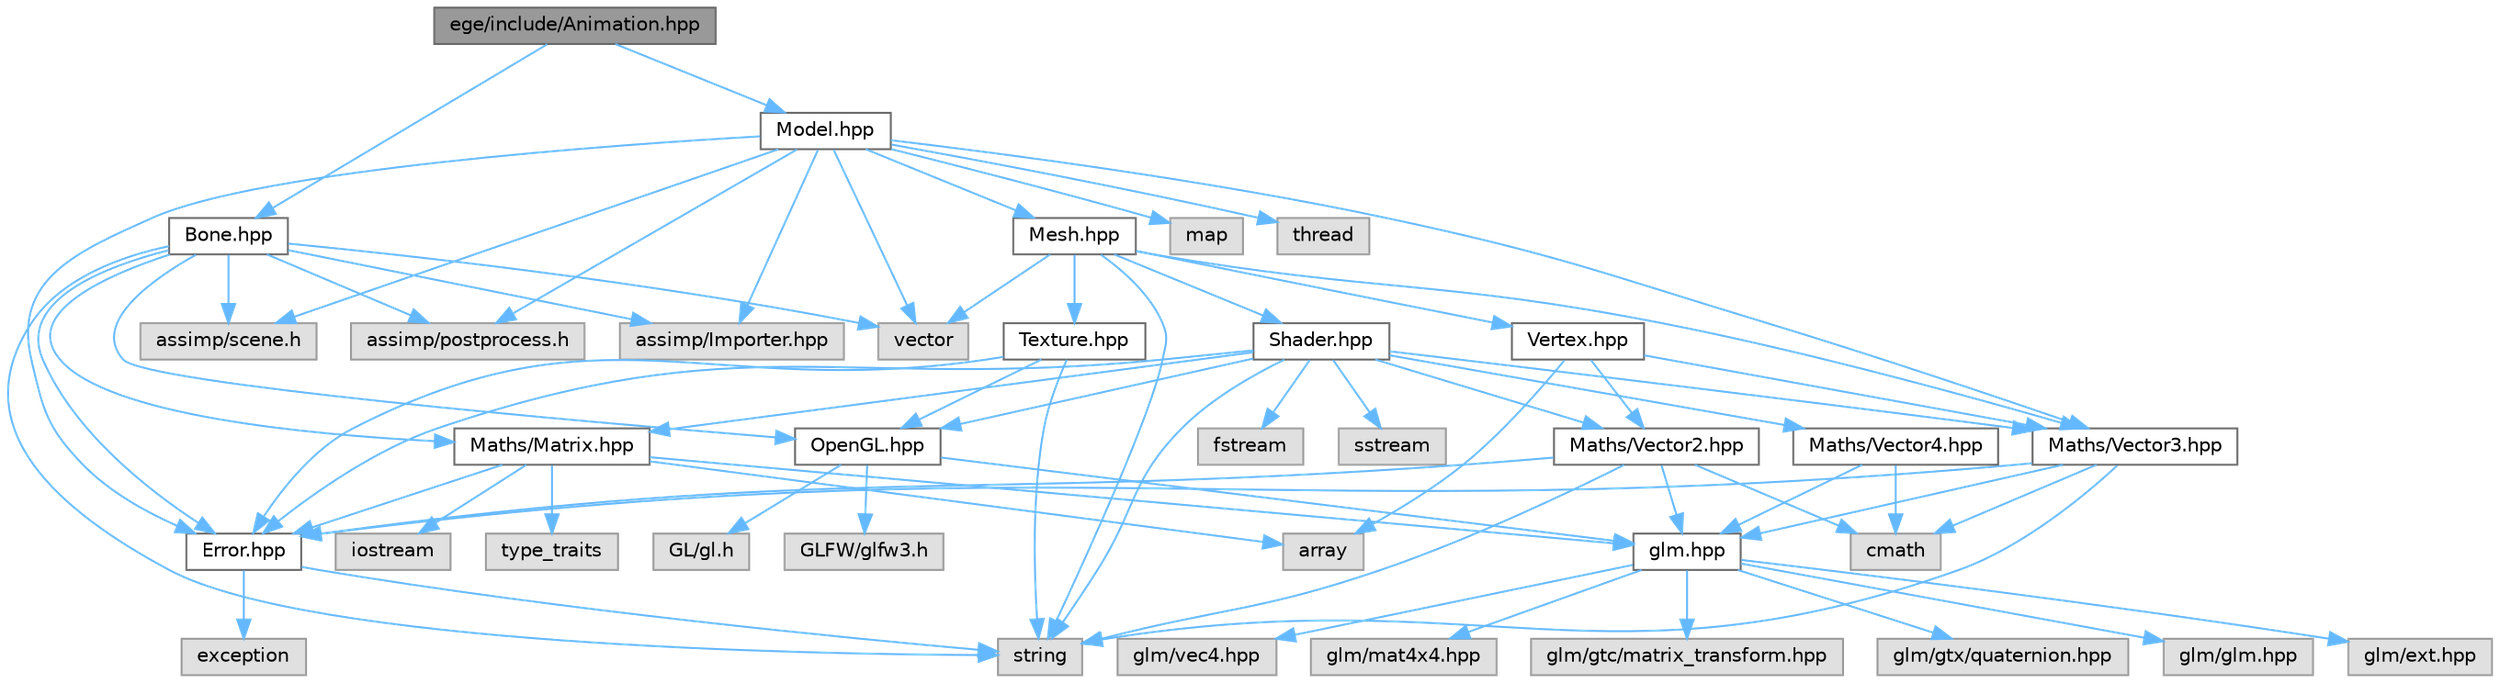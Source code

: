 digraph "ege/include/Animation.hpp"
{
 // LATEX_PDF_SIZE
  bgcolor="transparent";
  edge [fontname=Helvetica,fontsize=10,labelfontname=Helvetica,labelfontsize=10];
  node [fontname=Helvetica,fontsize=10,shape=box,height=0.2,width=0.4];
  Node1 [id="Node000001",label="ege/include/Animation.hpp",height=0.2,width=0.4,color="gray40", fillcolor="grey60", style="filled", fontcolor="black",tooltip=" "];
  Node1 -> Node2 [id="edge67_Node000001_Node000002",color="steelblue1",style="solid",tooltip=" "];
  Node2 [id="Node000002",label="Bone.hpp",height=0.2,width=0.4,color="grey40", fillcolor="white", style="filled",URL="$Bone_8hpp.html",tooltip=" "];
  Node2 -> Node3 [id="edge68_Node000002_Node000003",color="steelblue1",style="solid",tooltip=" "];
  Node3 [id="Node000003",label="Error.hpp",height=0.2,width=0.4,color="grey40", fillcolor="white", style="filled",URL="$Error_8hpp.html",tooltip="Defines the Error class for the ETIB Game Engine."];
  Node3 -> Node4 [id="edge69_Node000003_Node000004",color="steelblue1",style="solid",tooltip=" "];
  Node4 [id="Node000004",label="exception",height=0.2,width=0.4,color="grey60", fillcolor="#E0E0E0", style="filled",tooltip=" "];
  Node3 -> Node5 [id="edge70_Node000003_Node000005",color="steelblue1",style="solid",tooltip=" "];
  Node5 [id="Node000005",label="string",height=0.2,width=0.4,color="grey60", fillcolor="#E0E0E0", style="filled",tooltip=" "];
  Node2 -> Node6 [id="edge71_Node000002_Node000006",color="steelblue1",style="solid",tooltip=" "];
  Node6 [id="Node000006",label="OpenGL.hpp",height=0.2,width=0.4,color="grey40", fillcolor="white", style="filled",URL="$OpenGL_8hpp.html",tooltip=" "];
  Node6 -> Node7 [id="edge72_Node000006_Node000007",color="steelblue1",style="solid",tooltip=" "];
  Node7 [id="Node000007",label="glm.hpp",height=0.2,width=0.4,color="grey40", fillcolor="white", style="filled",URL="$glm_8hpp.html",tooltip=" "];
  Node7 -> Node8 [id="edge73_Node000007_Node000008",color="steelblue1",style="solid",tooltip=" "];
  Node8 [id="Node000008",label="glm/glm.hpp",height=0.2,width=0.4,color="grey60", fillcolor="#E0E0E0", style="filled",tooltip=" "];
  Node7 -> Node9 [id="edge74_Node000007_Node000009",color="steelblue1",style="solid",tooltip=" "];
  Node9 [id="Node000009",label="glm/ext.hpp",height=0.2,width=0.4,color="grey60", fillcolor="#E0E0E0", style="filled",tooltip=" "];
  Node7 -> Node10 [id="edge75_Node000007_Node000010",color="steelblue1",style="solid",tooltip=" "];
  Node10 [id="Node000010",label="glm/vec4.hpp",height=0.2,width=0.4,color="grey60", fillcolor="#E0E0E0", style="filled",tooltip=" "];
  Node7 -> Node11 [id="edge76_Node000007_Node000011",color="steelblue1",style="solid",tooltip=" "];
  Node11 [id="Node000011",label="glm/mat4x4.hpp",height=0.2,width=0.4,color="grey60", fillcolor="#E0E0E0", style="filled",tooltip=" "];
  Node7 -> Node12 [id="edge77_Node000007_Node000012",color="steelblue1",style="solid",tooltip=" "];
  Node12 [id="Node000012",label="glm/gtc/matrix_transform.hpp",height=0.2,width=0.4,color="grey60", fillcolor="#E0E0E0", style="filled",tooltip=" "];
  Node7 -> Node13 [id="edge78_Node000007_Node000013",color="steelblue1",style="solid",tooltip=" "];
  Node13 [id="Node000013",label="glm/gtx/quaternion.hpp",height=0.2,width=0.4,color="grey60", fillcolor="#E0E0E0", style="filled",tooltip=" "];
  Node6 -> Node14 [id="edge79_Node000006_Node000014",color="steelblue1",style="solid",tooltip=" "];
  Node14 [id="Node000014",label="GL/gl.h",height=0.2,width=0.4,color="grey60", fillcolor="#E0E0E0", style="filled",tooltip=" "];
  Node6 -> Node15 [id="edge80_Node000006_Node000015",color="steelblue1",style="solid",tooltip=" "];
  Node15 [id="Node000015",label="GLFW/glfw3.h",height=0.2,width=0.4,color="grey60", fillcolor="#E0E0E0", style="filled",tooltip=" "];
  Node2 -> Node16 [id="edge81_Node000002_Node000016",color="steelblue1",style="solid",tooltip=" "];
  Node16 [id="Node000016",label="Maths/Matrix.hpp",height=0.2,width=0.4,color="grey40", fillcolor="white", style="filled",URL="$Matrix_8hpp.html",tooltip="Defines the Matrix class for representing 4D vectors."];
  Node16 -> Node3 [id="edge82_Node000016_Node000003",color="steelblue1",style="solid",tooltip=" "];
  Node16 -> Node7 [id="edge83_Node000016_Node000007",color="steelblue1",style="solid",tooltip=" "];
  Node16 -> Node17 [id="edge84_Node000016_Node000017",color="steelblue1",style="solid",tooltip=" "];
  Node17 [id="Node000017",label="array",height=0.2,width=0.4,color="grey60", fillcolor="#E0E0E0", style="filled",tooltip=" "];
  Node16 -> Node18 [id="edge85_Node000016_Node000018",color="steelblue1",style="solid",tooltip=" "];
  Node18 [id="Node000018",label="iostream",height=0.2,width=0.4,color="grey60", fillcolor="#E0E0E0", style="filled",tooltip=" "];
  Node16 -> Node19 [id="edge86_Node000016_Node000019",color="steelblue1",style="solid",tooltip=" "];
  Node19 [id="Node000019",label="type_traits",height=0.2,width=0.4,color="grey60", fillcolor="#E0E0E0", style="filled",tooltip=" "];
  Node2 -> Node20 [id="edge87_Node000002_Node000020",color="steelblue1",style="solid",tooltip=" "];
  Node20 [id="Node000020",label="assimp/Importer.hpp",height=0.2,width=0.4,color="grey60", fillcolor="#E0E0E0", style="filled",tooltip=" "];
  Node2 -> Node21 [id="edge88_Node000002_Node000021",color="steelblue1",style="solid",tooltip=" "];
  Node21 [id="Node000021",label="assimp/scene.h",height=0.2,width=0.4,color="grey60", fillcolor="#E0E0E0", style="filled",tooltip=" "];
  Node2 -> Node22 [id="edge89_Node000002_Node000022",color="steelblue1",style="solid",tooltip=" "];
  Node22 [id="Node000022",label="assimp/postprocess.h",height=0.2,width=0.4,color="grey60", fillcolor="#E0E0E0", style="filled",tooltip=" "];
  Node2 -> Node5 [id="edge90_Node000002_Node000005",color="steelblue1",style="solid",tooltip=" "];
  Node2 -> Node23 [id="edge91_Node000002_Node000023",color="steelblue1",style="solid",tooltip=" "];
  Node23 [id="Node000023",label="vector",height=0.2,width=0.4,color="grey60", fillcolor="#E0E0E0", style="filled",tooltip=" "];
  Node1 -> Node24 [id="edge92_Node000001_Node000024",color="steelblue1",style="solid",tooltip=" "];
  Node24 [id="Node000024",label="Model.hpp",height=0.2,width=0.4,color="grey40", fillcolor="white", style="filled",URL="$Model_8hpp.html",tooltip="File containing the Model class and its related functions."];
  Node24 -> Node3 [id="edge93_Node000024_Node000003",color="steelblue1",style="solid",tooltip=" "];
  Node24 -> Node25 [id="edge94_Node000024_Node000025",color="steelblue1",style="solid",tooltip=" "];
  Node25 [id="Node000025",label="Mesh.hpp",height=0.2,width=0.4,color="grey40", fillcolor="white", style="filled",URL="$Mesh_8hpp.html",tooltip="File containing the Mesh class and its related functions."];
  Node25 -> Node26 [id="edge95_Node000025_Node000026",color="steelblue1",style="solid",tooltip=" "];
  Node26 [id="Node000026",label="Maths/Vector3.hpp",height=0.2,width=0.4,color="grey40", fillcolor="white", style="filled",URL="$Vector3_8hpp.html",tooltip="Defines the Vector3 class for representing 3D vectors."];
  Node26 -> Node3 [id="edge96_Node000026_Node000003",color="steelblue1",style="solid",tooltip=" "];
  Node26 -> Node7 [id="edge97_Node000026_Node000007",color="steelblue1",style="solid",tooltip=" "];
  Node26 -> Node27 [id="edge98_Node000026_Node000027",color="steelblue1",style="solid",tooltip=" "];
  Node27 [id="Node000027",label="cmath",height=0.2,width=0.4,color="grey60", fillcolor="#E0E0E0", style="filled",tooltip=" "];
  Node26 -> Node5 [id="edge99_Node000026_Node000005",color="steelblue1",style="solid",tooltip=" "];
  Node25 -> Node28 [id="edge100_Node000025_Node000028",color="steelblue1",style="solid",tooltip=" "];
  Node28 [id="Node000028",label="Texture.hpp",height=0.2,width=0.4,color="grey40", fillcolor="white", style="filled",URL="$Texture_8hpp.html",tooltip="File containing the Texture class and its related functions."];
  Node28 -> Node3 [id="edge101_Node000028_Node000003",color="steelblue1",style="solid",tooltip=" "];
  Node28 -> Node6 [id="edge102_Node000028_Node000006",color="steelblue1",style="solid",tooltip=" "];
  Node28 -> Node5 [id="edge103_Node000028_Node000005",color="steelblue1",style="solid",tooltip=" "];
  Node25 -> Node29 [id="edge104_Node000025_Node000029",color="steelblue1",style="solid",tooltip=" "];
  Node29 [id="Node000029",label="Shader.hpp",height=0.2,width=0.4,color="grey40", fillcolor="white", style="filled",URL="$Shader_8hpp.html",tooltip=" "];
  Node29 -> Node3 [id="edge105_Node000029_Node000003",color="steelblue1",style="solid",tooltip=" "];
  Node29 -> Node16 [id="edge106_Node000029_Node000016",color="steelblue1",style="solid",tooltip=" "];
  Node29 -> Node30 [id="edge107_Node000029_Node000030",color="steelblue1",style="solid",tooltip=" "];
  Node30 [id="Node000030",label="Maths/Vector2.hpp",height=0.2,width=0.4,color="grey40", fillcolor="white", style="filled",URL="$Vector2_8hpp.html",tooltip="Defines the Vector2 class for representing 2D vectors."];
  Node30 -> Node3 [id="edge108_Node000030_Node000003",color="steelblue1",style="solid",tooltip=" "];
  Node30 -> Node7 [id="edge109_Node000030_Node000007",color="steelblue1",style="solid",tooltip=" "];
  Node30 -> Node27 [id="edge110_Node000030_Node000027",color="steelblue1",style="solid",tooltip=" "];
  Node30 -> Node5 [id="edge111_Node000030_Node000005",color="steelblue1",style="solid",tooltip=" "];
  Node29 -> Node26 [id="edge112_Node000029_Node000026",color="steelblue1",style="solid",tooltip=" "];
  Node29 -> Node31 [id="edge113_Node000029_Node000031",color="steelblue1",style="solid",tooltip=" "];
  Node31 [id="Node000031",label="Maths/Vector4.hpp",height=0.2,width=0.4,color="grey40", fillcolor="white", style="filled",URL="$Vector4_8hpp.html",tooltip="Defines the Vector4 class for representing 4D vectors."];
  Node31 -> Node7 [id="edge114_Node000031_Node000007",color="steelblue1",style="solid",tooltip=" "];
  Node31 -> Node27 [id="edge115_Node000031_Node000027",color="steelblue1",style="solid",tooltip=" "];
  Node29 -> Node6 [id="edge116_Node000029_Node000006",color="steelblue1",style="solid",tooltip=" "];
  Node29 -> Node32 [id="edge117_Node000029_Node000032",color="steelblue1",style="solid",tooltip=" "];
  Node32 [id="Node000032",label="fstream",height=0.2,width=0.4,color="grey60", fillcolor="#E0E0E0", style="filled",tooltip=" "];
  Node29 -> Node33 [id="edge118_Node000029_Node000033",color="steelblue1",style="solid",tooltip=" "];
  Node33 [id="Node000033",label="sstream",height=0.2,width=0.4,color="grey60", fillcolor="#E0E0E0", style="filled",tooltip=" "];
  Node29 -> Node5 [id="edge119_Node000029_Node000005",color="steelblue1",style="solid",tooltip=" "];
  Node25 -> Node34 [id="edge120_Node000025_Node000034",color="steelblue1",style="solid",tooltip=" "];
  Node34 [id="Node000034",label="Vertex.hpp",height=0.2,width=0.4,color="grey40", fillcolor="white", style="filled",URL="$Vertex_8hpp.html",tooltip="File containing the Vertex struct and its related functions."];
  Node34 -> Node30 [id="edge121_Node000034_Node000030",color="steelblue1",style="solid",tooltip=" "];
  Node34 -> Node26 [id="edge122_Node000034_Node000026",color="steelblue1",style="solid",tooltip=" "];
  Node34 -> Node17 [id="edge123_Node000034_Node000017",color="steelblue1",style="solid",tooltip=" "];
  Node25 -> Node5 [id="edge124_Node000025_Node000005",color="steelblue1",style="solid",tooltip=" "];
  Node25 -> Node23 [id="edge125_Node000025_Node000023",color="steelblue1",style="solid",tooltip=" "];
  Node24 -> Node26 [id="edge126_Node000024_Node000026",color="steelblue1",style="solid",tooltip=" "];
  Node24 -> Node20 [id="edge127_Node000024_Node000020",color="steelblue1",style="solid",tooltip=" "];
  Node24 -> Node21 [id="edge128_Node000024_Node000021",color="steelblue1",style="solid",tooltip=" "];
  Node24 -> Node22 [id="edge129_Node000024_Node000022",color="steelblue1",style="solid",tooltip=" "];
  Node24 -> Node35 [id="edge130_Node000024_Node000035",color="steelblue1",style="solid",tooltip=" "];
  Node35 [id="Node000035",label="map",height=0.2,width=0.4,color="grey60", fillcolor="#E0E0E0", style="filled",tooltip=" "];
  Node24 -> Node36 [id="edge131_Node000024_Node000036",color="steelblue1",style="solid",tooltip=" "];
  Node36 [id="Node000036",label="thread",height=0.2,width=0.4,color="grey60", fillcolor="#E0E0E0", style="filled",tooltip=" "];
  Node24 -> Node23 [id="edge132_Node000024_Node000023",color="steelblue1",style="solid",tooltip=" "];
}
